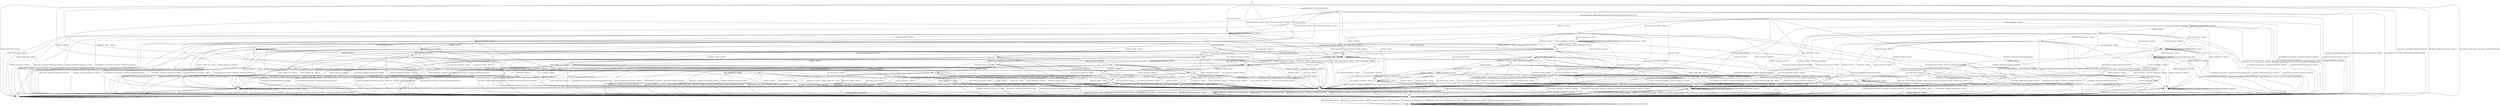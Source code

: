 digraph g {

	s0 [shape="circle" label="s0"];
	s1 [shape="circle" label="s1"];
	s2 [shape="circle" label="s2"];
	s3 [shape="circle" label="s3"];
	s4 [shape="circle" label="s4"];
	s5 [shape="circle" label="s5"];
	s6 [shape="circle" label="s6"];
	s7 [shape="circle" label="s7"];
	s8 [shape="circle" label="s8"];
	s9 [shape="circle" label="s9"];
	s10 [shape="circle" label="s10"];
	s11 [shape="circle" label="s11"];
	s12 [shape="circle" label="s12"];
	s13 [shape="circle" label="s13"];
	s14 [shape="circle" label="s14"];
	s15 [shape="circle" label="s15"];
	s16 [shape="circle" label="s16"];
	s17 [shape="circle" label="s17"];
	s18 [shape="circle" label="s18"];
	s19 [shape="circle" label="s19"];
	s20 [shape="circle" label="s20"];
	s21 [shape="circle" label="s21"];
	s22 [shape="circle" label="s22"];
	s23 [shape="circle" label="s23"];
	s24 [shape="circle" label="s24"];
	s25 [shape="circle" label="s25"];
	s26 [shape="circle" label="s26"];
	s27 [shape="circle" label="s27"];
	s28 [shape="circle" label="s28"];
	s29 [shape="circle" label="s29"];
	s30 [shape="circle" label="s30"];
	s31 [shape="circle" label="s31"];
	s32 [shape="circle" label="s32"];
	s33 [shape="circle" label="s33"];
	s34 [shape="circle" label="s34"];
	s35 [shape="circle" label="s35"];
	s36 [shape="circle" label="s36"];
	s37 [shape="circle" label="s37"];
	s38 [shape="circle" label="s38"];
	s39 [shape="circle" label="s39"];
	s40 [shape="circle" label="s40"];
	s41 [shape="circle" label="s41"];
	s42 [shape="circle" label="s42"];
	s43 [shape="circle" label="s43"];
	s44 [shape="circle" label="s44"];
	s45 [shape="circle" label="s45"];
	s0 -> s2 [label="RSA_CLIENT_HELLO / HELLO_VERIFY_REQUEST"];
	s0 -> s6 [label="RSA_CLIENT_KEY_EXCHANGE / TIMEOUT"];
	s0 -> s11 [label="CHANGE_CIPHER_SPEC / TIMEOUT"];
	s0 -> s8 [label="FINISHED / TIMEOUT"];
	s0 -> s1 [label="APPLICATION / Alert(FATAL,UNEXPECTED_MESSAGE)"];
	s0 -> s13 [label="CERTIFICATE / TIMEOUT"];
	s0 -> s18 [label="EMPTY_CERTIFICATE / TIMEOUT"];
	s0 -> s8 [label="CERTIFICATE_VERIFY / TIMEOUT"];
	s0 -> s1 [label="Alert(WARNING,CLOSE_NOTIFY) / Alert(FATAL,UNEXPECTED_MESSAGE)"];
	s0 -> s1 [label="Alert(FATAL,UNEXPECTED_MESSAGE) / TIMEOUT"];
	s1 -> s3 [label="RSA_CLIENT_HELLO / TIMEOUT"];
	s1 -> s3 [label="RSA_CLIENT_KEY_EXCHANGE / TIMEOUT"];
	s1 -> s3 [label="CHANGE_CIPHER_SPEC / TIMEOUT"];
	s1 -> s3 [label="FINISHED / TIMEOUT"];
	s1 -> s3 [label="APPLICATION / TIMEOUT"];
	s1 -> s3 [label="CERTIFICATE / TIMEOUT"];
	s1 -> s3 [label="EMPTY_CERTIFICATE / TIMEOUT"];
	s1 -> s3 [label="CERTIFICATE_VERIFY / TIMEOUT"];
	s1 -> s3 [label="Alert(WARNING,CLOSE_NOTIFY) / TIMEOUT"];
	s1 -> s3 [label="Alert(FATAL,UNEXPECTED_MESSAGE) / TIMEOUT"];
	s2 -> s4 [label="RSA_CLIENT_HELLO / SERVER_HELLO,CERTIFICATE,CERTIFICATE_REQUEST,SERVER_HELLO_DONE"];
	s2 -> s6 [label="RSA_CLIENT_KEY_EXCHANGE / TIMEOUT"];
	s2 -> s11 [label="CHANGE_CIPHER_SPEC / TIMEOUT"];
	s2 -> s8 [label="FINISHED / TIMEOUT"];
	s2 -> s1 [label="APPLICATION / Alert(FATAL,UNEXPECTED_MESSAGE)"];
	s2 -> s13 [label="CERTIFICATE / TIMEOUT"];
	s2 -> s18 [label="EMPTY_CERTIFICATE / TIMEOUT"];
	s2 -> s8 [label="CERTIFICATE_VERIFY / TIMEOUT"];
	s2 -> s1 [label="Alert(WARNING,CLOSE_NOTIFY) / Alert(FATAL,UNEXPECTED_MESSAGE)"];
	s2 -> s1 [label="Alert(FATAL,UNEXPECTED_MESSAGE) / TIMEOUT"];
	s3 -> s3 [label="RSA_CLIENT_HELLO / SOCKET_CLOSED"];
	s3 -> s3 [label="RSA_CLIENT_KEY_EXCHANGE / SOCKET_CLOSED"];
	s3 -> s3 [label="CHANGE_CIPHER_SPEC / SOCKET_CLOSED"];
	s3 -> s3 [label="FINISHED / SOCKET_CLOSED"];
	s3 -> s3 [label="APPLICATION / SOCKET_CLOSED"];
	s3 -> s3 [label="CERTIFICATE / SOCKET_CLOSED"];
	s3 -> s3 [label="EMPTY_CERTIFICATE / SOCKET_CLOSED"];
	s3 -> s3 [label="CERTIFICATE_VERIFY / SOCKET_CLOSED"];
	s3 -> s3 [label="Alert(WARNING,CLOSE_NOTIFY) / SOCKET_CLOSED"];
	s3 -> s3 [label="Alert(FATAL,UNEXPECTED_MESSAGE) / SOCKET_CLOSED"];
	s4 -> s5 [label="RSA_CLIENT_HELLO / TIMEOUT"];
	s4 -> s14 [label="RSA_CLIENT_KEY_EXCHANGE / TIMEOUT"];
	s4 -> s11 [label="CHANGE_CIPHER_SPEC / TIMEOUT"];
	s4 -> s8 [label="FINISHED / TIMEOUT"];
	s4 -> s1 [label="APPLICATION / Alert(FATAL,UNEXPECTED_MESSAGE)"];
	s4 -> s13 [label="CERTIFICATE / TIMEOUT"];
	s4 -> s9 [label="EMPTY_CERTIFICATE / TIMEOUT"];
	s4 -> s8 [label="CERTIFICATE_VERIFY / TIMEOUT"];
	s4 -> s1 [label="Alert(WARNING,CLOSE_NOTIFY) / Alert(FATAL,UNEXPECTED_MESSAGE)"];
	s4 -> s1 [label="Alert(FATAL,UNEXPECTED_MESSAGE) / TIMEOUT"];
	s5 -> s1 [label="RSA_CLIENT_HELLO / Alert(FATAL,UNEXPECTED_MESSAGE)"];
	s5 -> s1 [label="RSA_CLIENT_KEY_EXCHANGE / Alert(FATAL,UNEXPECTED_MESSAGE)"];
	s5 -> s1 [label="CHANGE_CIPHER_SPEC / Alert(FATAL,UNEXPECTED_MESSAGE)"];
	s5 -> s1 [label="FINISHED / Alert(FATAL,UNEXPECTED_MESSAGE)"];
	s5 -> s1 [label="APPLICATION / Alert(FATAL,UNEXPECTED_MESSAGE)"];
	s5 -> s1 [label="CERTIFICATE / Alert(FATAL,UNEXPECTED_MESSAGE)"];
	s5 -> s1 [label="EMPTY_CERTIFICATE / Alert(FATAL,UNEXPECTED_MESSAGE)"];
	s5 -> s1 [label="CERTIFICATE_VERIFY / Alert(FATAL,UNEXPECTED_MESSAGE)"];
	s5 -> s1 [label="Alert(WARNING,CLOSE_NOTIFY) / Alert(FATAL,UNEXPECTED_MESSAGE)"];
	s5 -> s1 [label="Alert(FATAL,UNEXPECTED_MESSAGE) / Alert(FATAL,UNEXPECTED_MESSAGE)"];
	s6 -> s17 [label="RSA_CLIENT_HELLO / TIMEOUT"];
	s6 -> s8 [label="RSA_CLIENT_KEY_EXCHANGE / TIMEOUT"];
	s6 -> s7 [label="CHANGE_CIPHER_SPEC / TIMEOUT"];
	s6 -> s32 [label="FINISHED / TIMEOUT"];
	s6 -> s1 [label="APPLICATION / Alert(FATAL,UNEXPECTED_MESSAGE)"];
	s6 -> s25 [label="CERTIFICATE / TIMEOUT"];
	s6 -> s25 [label="EMPTY_CERTIFICATE / TIMEOUT"];
	s6 -> s27 [label="CERTIFICATE_VERIFY / TIMEOUT"];
	s6 -> s1 [label="Alert(WARNING,CLOSE_NOTIFY) / Alert(FATAL,UNEXPECTED_MESSAGE)"];
	s6 -> s1 [label="Alert(FATAL,UNEXPECTED_MESSAGE) / TIMEOUT"];
	s7 -> s1 [label="RSA_CLIENT_HELLO / Alert(FATAL,UNEXPECTED_MESSAGE)"];
	s7 -> s1 [label="RSA_CLIENT_KEY_EXCHANGE / Alert(FATAL,UNEXPECTED_MESSAGE)"];
	s7 -> s11 [label="CHANGE_CIPHER_SPEC / TIMEOUT"];
	s7 -> s1 [label="FINISHED / Alert(FATAL,UNEXPECTED_MESSAGE)"];
	s7 -> s7 [label="APPLICATION / TIMEOUT"];
	s7 -> s1 [label="CERTIFICATE / Alert(FATAL,UNEXPECTED_MESSAGE)"];
	s7 -> s1 [label="EMPTY_CERTIFICATE / Alert(FATAL,UNEXPECTED_MESSAGE)"];
	s7 -> s1 [label="CERTIFICATE_VERIFY / Alert(FATAL,UNEXPECTED_MESSAGE)"];
	s7 -> s7 [label="Alert(WARNING,CLOSE_NOTIFY) / TIMEOUT"];
	s7 -> s7 [label="Alert(FATAL,UNEXPECTED_MESSAGE) / TIMEOUT"];
	s8 -> s8 [label="RSA_CLIENT_HELLO / TIMEOUT"];
	s8 -> s8 [label="RSA_CLIENT_KEY_EXCHANGE / TIMEOUT"];
	s8 -> s11 [label="CHANGE_CIPHER_SPEC / TIMEOUT"];
	s8 -> s8 [label="FINISHED / TIMEOUT"];
	s8 -> s1 [label="APPLICATION / Alert(FATAL,UNEXPECTED_MESSAGE)"];
	s8 -> s8 [label="CERTIFICATE / TIMEOUT"];
	s8 -> s8 [label="EMPTY_CERTIFICATE / TIMEOUT"];
	s8 -> s8 [label="CERTIFICATE_VERIFY / TIMEOUT"];
	s8 -> s1 [label="Alert(WARNING,CLOSE_NOTIFY) / Alert(FATAL,UNEXPECTED_MESSAGE)"];
	s8 -> s1 [label="Alert(FATAL,UNEXPECTED_MESSAGE) / TIMEOUT"];
	s9 -> s21 [label="RSA_CLIENT_HELLO / TIMEOUT"];
	s9 -> s9 [label="RSA_CLIENT_KEY_EXCHANGE / TIMEOUT"];
	s9 -> s10 [label="CHANGE_CIPHER_SPEC / TIMEOUT"];
	s9 -> s31 [label="FINISHED / TIMEOUT"];
	s9 -> s1 [label="APPLICATION / Alert(FATAL,UNEXPECTED_MESSAGE)"];
	s9 -> s8 [label="CERTIFICATE / TIMEOUT"];
	s9 -> s8 [label="EMPTY_CERTIFICATE / TIMEOUT"];
	s9 -> s12 [label="CERTIFICATE_VERIFY / TIMEOUT"];
	s9 -> s1 [label="Alert(WARNING,CLOSE_NOTIFY) / Alert(FATAL,UNEXPECTED_MESSAGE)"];
	s9 -> s1 [label="Alert(FATAL,UNEXPECTED_MESSAGE) / TIMEOUT"];
	s10 -> s1 [label="RSA_CLIENT_HELLO / Alert(FATAL,BAD_CERTIFICATE)"];
	s10 -> s1 [label="RSA_CLIENT_KEY_EXCHANGE / Alert(FATAL,BAD_CERTIFICATE)"];
	s10 -> s11 [label="CHANGE_CIPHER_SPEC / TIMEOUT"];
	s10 -> s1 [label="FINISHED / Alert(FATAL,BAD_CERTIFICATE)"];
	s10 -> s10 [label="APPLICATION / TIMEOUT"];
	s10 -> s1 [label="CERTIFICATE / Alert(FATAL,BAD_CERTIFICATE)"];
	s10 -> s1 [label="EMPTY_CERTIFICATE / Alert(FATAL,BAD_CERTIFICATE)"];
	s10 -> s1 [label="CERTIFICATE_VERIFY / Alert(FATAL,BAD_CERTIFICATE)"];
	s10 -> s10 [label="Alert(WARNING,CLOSE_NOTIFY) / TIMEOUT"];
	s10 -> s10 [label="Alert(FATAL,UNEXPECTED_MESSAGE) / TIMEOUT"];
	s11 -> s11 [label="RSA_CLIENT_HELLO / TIMEOUT"];
	s11 -> s11 [label="RSA_CLIENT_KEY_EXCHANGE / TIMEOUT"];
	s11 -> s11 [label="CHANGE_CIPHER_SPEC / TIMEOUT"];
	s11 -> s11 [label="FINISHED / TIMEOUT"];
	s11 -> s11 [label="APPLICATION / TIMEOUT"];
	s11 -> s11 [label="CERTIFICATE / TIMEOUT"];
	s11 -> s11 [label="EMPTY_CERTIFICATE / TIMEOUT"];
	s11 -> s11 [label="CERTIFICATE_VERIFY / TIMEOUT"];
	s11 -> s11 [label="Alert(WARNING,CLOSE_NOTIFY) / TIMEOUT"];
	s11 -> s11 [label="Alert(FATAL,UNEXPECTED_MESSAGE) / TIMEOUT"];
	s12 -> s12 [label="RSA_CLIENT_HELLO / TIMEOUT"];
	s12 -> s12 [label="RSA_CLIENT_KEY_EXCHANGE / TIMEOUT"];
	s12 -> s10 [label="CHANGE_CIPHER_SPEC / TIMEOUT"];
	s12 -> s33 [label="FINISHED / TIMEOUT"];
	s12 -> s1 [label="APPLICATION / Alert(FATAL,UNEXPECTED_MESSAGE)"];
	s12 -> s8 [label="CERTIFICATE / TIMEOUT"];
	s12 -> s8 [label="EMPTY_CERTIFICATE / TIMEOUT"];
	s12 -> s8 [label="CERTIFICATE_VERIFY / TIMEOUT"];
	s12 -> s1 [label="Alert(WARNING,CLOSE_NOTIFY) / Alert(FATAL,UNEXPECTED_MESSAGE)"];
	s12 -> s1 [label="Alert(FATAL,UNEXPECTED_MESSAGE) / TIMEOUT"];
	s13 -> s13 [label="RSA_CLIENT_HELLO / TIMEOUT"];
	s13 -> s8 [label="RSA_CLIENT_KEY_EXCHANGE / TIMEOUT"];
	s13 -> s11 [label="CHANGE_CIPHER_SPEC / TIMEOUT"];
	s13 -> s13 [label="FINISHED / TIMEOUT"];
	s13 -> s1 [label="APPLICATION / Alert(FATAL,UNEXPECTED_MESSAGE)"];
	s13 -> s8 [label="CERTIFICATE / TIMEOUT"];
	s13 -> s8 [label="EMPTY_CERTIFICATE / TIMEOUT"];
	s13 -> s18 [label="CERTIFICATE_VERIFY / TIMEOUT"];
	s13 -> s1 [label="Alert(WARNING,CLOSE_NOTIFY) / Alert(FATAL,UNEXPECTED_MESSAGE)"];
	s13 -> s1 [label="Alert(FATAL,UNEXPECTED_MESSAGE) / TIMEOUT"];
	s14 -> s17 [label="RSA_CLIENT_HELLO / TIMEOUT"];
	s14 -> s8 [label="RSA_CLIENT_KEY_EXCHANGE / TIMEOUT"];
	s14 -> s22 [label="CHANGE_CIPHER_SPEC / TIMEOUT"];
	s14 -> s32 [label="FINISHED / TIMEOUT"];
	s14 -> s1 [label="APPLICATION / Alert(FATAL,UNEXPECTED_MESSAGE)"];
	s14 -> s25 [label="CERTIFICATE / TIMEOUT"];
	s14 -> s25 [label="EMPTY_CERTIFICATE / TIMEOUT"];
	s14 -> s15 [label="CERTIFICATE_VERIFY / TIMEOUT"];
	s14 -> s1 [label="Alert(WARNING,CLOSE_NOTIFY) / Alert(FATAL,UNEXPECTED_MESSAGE)"];
	s14 -> s1 [label="Alert(FATAL,UNEXPECTED_MESSAGE) / TIMEOUT"];
	s15 -> s15 [label="RSA_CLIENT_HELLO / TIMEOUT"];
	s15 -> s8 [label="RSA_CLIENT_KEY_EXCHANGE / TIMEOUT"];
	s15 -> s16 [label="CHANGE_CIPHER_SPEC / TIMEOUT"];
	s15 -> s34 [label="FINISHED / TIMEOUT"];
	s15 -> s1 [label="APPLICATION / Alert(FATAL,UNEXPECTED_MESSAGE)"];
	s15 -> s20 [label="CERTIFICATE / TIMEOUT"];
	s15 -> s20 [label="EMPTY_CERTIFICATE / TIMEOUT"];
	s15 -> s8 [label="CERTIFICATE_VERIFY / TIMEOUT"];
	s15 -> s1 [label="Alert(WARNING,CLOSE_NOTIFY) / Alert(FATAL,UNEXPECTED_MESSAGE)"];
	s15 -> s1 [label="Alert(FATAL,UNEXPECTED_MESSAGE) / TIMEOUT"];
	s16 -> s1 [label="RSA_CLIENT_HELLO / Alert(FATAL,INTERNAL_ERROR)"];
	s16 -> s1 [label="RSA_CLIENT_KEY_EXCHANGE / Alert(FATAL,INTERNAL_ERROR)"];
	s16 -> s11 [label="CHANGE_CIPHER_SPEC / TIMEOUT"];
	s16 -> s1 [label="FINISHED / Alert(FATAL,INTERNAL_ERROR)"];
	s16 -> s16 [label="APPLICATION / TIMEOUT"];
	s16 -> s1 [label="CERTIFICATE / Alert(FATAL,INTERNAL_ERROR)"];
	s16 -> s1 [label="EMPTY_CERTIFICATE / Alert(FATAL,INTERNAL_ERROR)"];
	s16 -> s1 [label="CERTIFICATE_VERIFY / Alert(FATAL,INTERNAL_ERROR)"];
	s16 -> s16 [label="Alert(WARNING,CLOSE_NOTIFY) / TIMEOUT"];
	s16 -> s16 [label="Alert(FATAL,UNEXPECTED_MESSAGE) / TIMEOUT"];
	s17 -> s8 [label="RSA_CLIENT_HELLO / TIMEOUT"];
	s17 -> s8 [label="RSA_CLIENT_KEY_EXCHANGE / TIMEOUT"];
	s17 -> s7 [label="CHANGE_CIPHER_SPEC / TIMEOUT"];
	s17 -> s17 [label="FINISHED / TIMEOUT"];
	s17 -> s1 [label="APPLICATION / Alert(FATAL,UNEXPECTED_MESSAGE)"];
	s17 -> s24 [label="CERTIFICATE / TIMEOUT"];
	s17 -> s24 [label="EMPTY_CERTIFICATE / TIMEOUT"];
	s17 -> s23 [label="CERTIFICATE_VERIFY / TIMEOUT"];
	s17 -> s1 [label="Alert(WARNING,CLOSE_NOTIFY) / Alert(FATAL,UNEXPECTED_MESSAGE)"];
	s17 -> s1 [label="Alert(FATAL,UNEXPECTED_MESSAGE) / TIMEOUT"];
	s18 -> s19 [label="RSA_CLIENT_HELLO / TIMEOUT"];
	s18 -> s25 [label="RSA_CLIENT_KEY_EXCHANGE / TIMEOUT"];
	s18 -> s7 [label="CHANGE_CIPHER_SPEC / TIMEOUT"];
	s18 -> s29 [label="FINISHED / TIMEOUT"];
	s18 -> s1 [label="APPLICATION / Alert(FATAL,UNEXPECTED_MESSAGE)"];
	s18 -> s8 [label="CERTIFICATE / TIMEOUT"];
	s18 -> s8 [label="EMPTY_CERTIFICATE / TIMEOUT"];
	s18 -> s18 [label="CERTIFICATE_VERIFY / TIMEOUT"];
	s18 -> s1 [label="Alert(WARNING,CLOSE_NOTIFY) / Alert(FATAL,UNEXPECTED_MESSAGE)"];
	s18 -> s1 [label="Alert(FATAL,UNEXPECTED_MESSAGE) / TIMEOUT"];
	s19 -> s8 [label="RSA_CLIENT_HELLO / TIMEOUT"];
	s19 -> s24 [label="RSA_CLIENT_KEY_EXCHANGE / TIMEOUT"];
	s19 -> s7 [label="CHANGE_CIPHER_SPEC / TIMEOUT"];
	s19 -> s26 [label="FINISHED / TIMEOUT"];
	s19 -> s1 [label="APPLICATION / Alert(FATAL,UNEXPECTED_MESSAGE)"];
	s19 -> s8 [label="CERTIFICATE / TIMEOUT"];
	s19 -> s8 [label="EMPTY_CERTIFICATE / TIMEOUT"];
	s19 -> s19 [label="CERTIFICATE_VERIFY / TIMEOUT"];
	s19 -> s1 [label="Alert(WARNING,CLOSE_NOTIFY) / Alert(FATAL,UNEXPECTED_MESSAGE)"];
	s19 -> s1 [label="Alert(FATAL,UNEXPECTED_MESSAGE) / TIMEOUT"];
	s20 -> s39 [label="RSA_CLIENT_HELLO / TIMEOUT"];
	s20 -> s8 [label="RSA_CLIENT_KEY_EXCHANGE / TIMEOUT"];
	s20 -> s16 [label="CHANGE_CIPHER_SPEC / TIMEOUT"];
	s20 -> s35 [label="FINISHED / TIMEOUT"];
	s20 -> s1 [label="APPLICATION / Alert(FATAL,UNEXPECTED_MESSAGE)"];
	s20 -> s8 [label="CERTIFICATE / TIMEOUT"];
	s20 -> s8 [label="EMPTY_CERTIFICATE / TIMEOUT"];
	s20 -> s8 [label="CERTIFICATE_VERIFY / TIMEOUT"];
	s20 -> s1 [label="Alert(WARNING,CLOSE_NOTIFY) / Alert(FATAL,UNEXPECTED_MESSAGE)"];
	s20 -> s1 [label="Alert(FATAL,UNEXPECTED_MESSAGE) / TIMEOUT"];
	s21 -> s8 [label="RSA_CLIENT_HELLO / TIMEOUT"];
	s21 -> s21 [label="RSA_CLIENT_KEY_EXCHANGE / TIMEOUT"];
	s21 -> s10 [label="CHANGE_CIPHER_SPEC / TIMEOUT"];
	s21 -> s21 [label="FINISHED / TIMEOUT"];
	s21 -> s1 [label="APPLICATION / Alert(FATAL,UNEXPECTED_MESSAGE)"];
	s21 -> s8 [label="CERTIFICATE / TIMEOUT"];
	s21 -> s8 [label="EMPTY_CERTIFICATE / TIMEOUT"];
	s21 -> s12 [label="CERTIFICATE_VERIFY / TIMEOUT"];
	s21 -> s1 [label="Alert(WARNING,CLOSE_NOTIFY) / Alert(FATAL,UNEXPECTED_MESSAGE)"];
	s21 -> s1 [label="Alert(FATAL,UNEXPECTED_MESSAGE) / TIMEOUT"];
	s22 -> s17 [label="RSA_CLIENT_HELLO / TIMEOUT"];
	s22 -> s8 [label="RSA_CLIENT_KEY_EXCHANGE / TIMEOUT"];
	s22 -> s11 [label="CHANGE_CIPHER_SPEC / TIMEOUT"];
	s22 -> s1 [label="FINISHED / Alert(FATAL,INTERNAL_ERROR)"];
	s22 -> s22 [label="APPLICATION / TIMEOUT"];
	s22 -> s25 [label="CERTIFICATE / TIMEOUT"];
	s22 -> s25 [label="EMPTY_CERTIFICATE / TIMEOUT"];
	s22 -> s27 [label="CERTIFICATE_VERIFY / TIMEOUT"];
	s22 -> s22 [label="Alert(WARNING,CLOSE_NOTIFY) / TIMEOUT"];
	s22 -> s22 [label="Alert(FATAL,UNEXPECTED_MESSAGE) / TIMEOUT"];
	s23 -> s8 [label="RSA_CLIENT_HELLO / TIMEOUT"];
	s23 -> s8 [label="RSA_CLIENT_KEY_EXCHANGE / TIMEOUT"];
	s23 -> s7 [label="CHANGE_CIPHER_SPEC / TIMEOUT"];
	s23 -> s38 [label="FINISHED / TIMEOUT"];
	s23 -> s1 [label="APPLICATION / Alert(FATAL,UNEXPECTED_MESSAGE)"];
	s23 -> s30 [label="CERTIFICATE / TIMEOUT"];
	s23 -> s30 [label="EMPTY_CERTIFICATE / TIMEOUT"];
	s23 -> s8 [label="CERTIFICATE_VERIFY / TIMEOUT"];
	s23 -> s1 [label="Alert(WARNING,CLOSE_NOTIFY) / Alert(FATAL,UNEXPECTED_MESSAGE)"];
	s23 -> s1 [label="Alert(FATAL,UNEXPECTED_MESSAGE) / TIMEOUT"];
	s24 -> s8 [label="RSA_CLIENT_HELLO / TIMEOUT"];
	s24 -> s8 [label="RSA_CLIENT_KEY_EXCHANGE / TIMEOUT"];
	s24 -> s7 [label="CHANGE_CIPHER_SPEC / TIMEOUT"];
	s24 -> s24 [label="FINISHED / TIMEOUT"];
	s24 -> s1 [label="APPLICATION / Alert(FATAL,UNEXPECTED_MESSAGE)"];
	s24 -> s8 [label="CERTIFICATE / TIMEOUT"];
	s24 -> s8 [label="EMPTY_CERTIFICATE / TIMEOUT"];
	s24 -> s30 [label="CERTIFICATE_VERIFY / TIMEOUT"];
	s24 -> s1 [label="Alert(WARNING,CLOSE_NOTIFY) / Alert(FATAL,UNEXPECTED_MESSAGE)"];
	s24 -> s1 [label="Alert(FATAL,UNEXPECTED_MESSAGE) / TIMEOUT"];
	s25 -> s24 [label="RSA_CLIENT_HELLO / TIMEOUT"];
	s25 -> s8 [label="RSA_CLIENT_KEY_EXCHANGE / TIMEOUT"];
	s25 -> s7 [label="CHANGE_CIPHER_SPEC / TIMEOUT"];
	s25 -> s43 [label="FINISHED / TIMEOUT"];
	s25 -> s1 [label="APPLICATION / Alert(FATAL,UNEXPECTED_MESSAGE)"];
	s25 -> s8 [label="CERTIFICATE / TIMEOUT"];
	s25 -> s8 [label="EMPTY_CERTIFICATE / TIMEOUT"];
	s25 -> s28 [label="CERTIFICATE_VERIFY / TIMEOUT"];
	s25 -> s1 [label="Alert(WARNING,CLOSE_NOTIFY) / Alert(FATAL,UNEXPECTED_MESSAGE)"];
	s25 -> s1 [label="Alert(FATAL,UNEXPECTED_MESSAGE) / TIMEOUT"];
	s26 -> s8 [label="RSA_CLIENT_HELLO / TIMEOUT"];
	s26 -> s24 [label="RSA_CLIENT_KEY_EXCHANGE / TIMEOUT"];
	s26 -> s7 [label="CHANGE_CIPHER_SPEC / TIMEOUT"];
	s26 -> s8 [label="FINISHED / TIMEOUT"];
	s26 -> s1 [label="APPLICATION / Alert(FATAL,UNEXPECTED_MESSAGE)"];
	s26 -> s8 [label="CERTIFICATE / TIMEOUT"];
	s26 -> s8 [label="EMPTY_CERTIFICATE / TIMEOUT"];
	s26 -> s42 [label="CERTIFICATE_VERIFY / TIMEOUT"];
	s26 -> s1 [label="Alert(WARNING,CLOSE_NOTIFY) / Alert(FATAL,UNEXPECTED_MESSAGE)"];
	s26 -> s1 [label="Alert(FATAL,UNEXPECTED_MESSAGE) / TIMEOUT"];
	s27 -> s23 [label="RSA_CLIENT_HELLO / TIMEOUT"];
	s27 -> s8 [label="RSA_CLIENT_KEY_EXCHANGE / TIMEOUT"];
	s27 -> s7 [label="CHANGE_CIPHER_SPEC / TIMEOUT"];
	s27 -> s36 [label="FINISHED / TIMEOUT"];
	s27 -> s1 [label="APPLICATION / Alert(FATAL,UNEXPECTED_MESSAGE)"];
	s27 -> s28 [label="CERTIFICATE / TIMEOUT"];
	s27 -> s28 [label="EMPTY_CERTIFICATE / TIMEOUT"];
	s27 -> s8 [label="CERTIFICATE_VERIFY / TIMEOUT"];
	s27 -> s1 [label="Alert(WARNING,CLOSE_NOTIFY) / Alert(FATAL,UNEXPECTED_MESSAGE)"];
	s27 -> s1 [label="Alert(FATAL,UNEXPECTED_MESSAGE) / TIMEOUT"];
	s28 -> s30 [label="RSA_CLIENT_HELLO / TIMEOUT"];
	s28 -> s8 [label="RSA_CLIENT_KEY_EXCHANGE / TIMEOUT"];
	s28 -> s7 [label="CHANGE_CIPHER_SPEC / TIMEOUT"];
	s28 -> s44 [label="FINISHED / TIMEOUT"];
	s28 -> s1 [label="APPLICATION / Alert(FATAL,UNEXPECTED_MESSAGE)"];
	s28 -> s8 [label="CERTIFICATE / TIMEOUT"];
	s28 -> s8 [label="EMPTY_CERTIFICATE / TIMEOUT"];
	s28 -> s8 [label="CERTIFICATE_VERIFY / TIMEOUT"];
	s28 -> s1 [label="Alert(WARNING,CLOSE_NOTIFY) / Alert(FATAL,UNEXPECTED_MESSAGE)"];
	s28 -> s1 [label="Alert(FATAL,UNEXPECTED_MESSAGE) / TIMEOUT"];
	s29 -> s26 [label="RSA_CLIENT_HELLO / TIMEOUT"];
	s29 -> s43 [label="RSA_CLIENT_KEY_EXCHANGE / TIMEOUT"];
	s29 -> s7 [label="CHANGE_CIPHER_SPEC / TIMEOUT"];
	s29 -> s8 [label="FINISHED / TIMEOUT"];
	s29 -> s1 [label="APPLICATION / Alert(FATAL,UNEXPECTED_MESSAGE)"];
	s29 -> s8 [label="CERTIFICATE / TIMEOUT"];
	s29 -> s8 [label="EMPTY_CERTIFICATE / TIMEOUT"];
	s29 -> s29 [label="CERTIFICATE_VERIFY / TIMEOUT"];
	s29 -> s1 [label="Alert(WARNING,CLOSE_NOTIFY) / Alert(FATAL,UNEXPECTED_MESSAGE)"];
	s29 -> s1 [label="Alert(FATAL,UNEXPECTED_MESSAGE) / TIMEOUT"];
	s30 -> s8 [label="RSA_CLIENT_HELLO / TIMEOUT"];
	s30 -> s8 [label="RSA_CLIENT_KEY_EXCHANGE / TIMEOUT"];
	s30 -> s7 [label="CHANGE_CIPHER_SPEC / TIMEOUT"];
	s30 -> s45 [label="FINISHED / TIMEOUT"];
	s30 -> s1 [label="APPLICATION / Alert(FATAL,UNEXPECTED_MESSAGE)"];
	s30 -> s8 [label="CERTIFICATE / TIMEOUT"];
	s30 -> s8 [label="EMPTY_CERTIFICATE / TIMEOUT"];
	s30 -> s8 [label="CERTIFICATE_VERIFY / TIMEOUT"];
	s30 -> s1 [label="Alert(WARNING,CLOSE_NOTIFY) / Alert(FATAL,UNEXPECTED_MESSAGE)"];
	s30 -> s1 [label="Alert(FATAL,UNEXPECTED_MESSAGE) / TIMEOUT"];
	s31 -> s21 [label="RSA_CLIENT_HELLO / TIMEOUT"];
	s31 -> s40 [label="RSA_CLIENT_KEY_EXCHANGE / TIMEOUT"];
	s31 -> s10 [label="CHANGE_CIPHER_SPEC / TIMEOUT"];
	s31 -> s8 [label="FINISHED / TIMEOUT"];
	s31 -> s1 [label="APPLICATION / Alert(FATAL,UNEXPECTED_MESSAGE)"];
	s31 -> s8 [label="CERTIFICATE / TIMEOUT"];
	s31 -> s8 [label="EMPTY_CERTIFICATE / TIMEOUT"];
	s31 -> s33 [label="CERTIFICATE_VERIFY / TIMEOUT"];
	s31 -> s1 [label="Alert(WARNING,CLOSE_NOTIFY) / Alert(FATAL,UNEXPECTED_MESSAGE)"];
	s31 -> s1 [label="Alert(FATAL,UNEXPECTED_MESSAGE) / TIMEOUT"];
	s32 -> s17 [label="RSA_CLIENT_HELLO / TIMEOUT"];
	s32 -> s8 [label="RSA_CLIENT_KEY_EXCHANGE / TIMEOUT"];
	s32 -> s7 [label="CHANGE_CIPHER_SPEC / TIMEOUT"];
	s32 -> s8 [label="FINISHED / TIMEOUT"];
	s32 -> s1 [label="APPLICATION / Alert(FATAL,UNEXPECTED_MESSAGE)"];
	s32 -> s43 [label="CERTIFICATE / TIMEOUT"];
	s32 -> s43 [label="EMPTY_CERTIFICATE / TIMEOUT"];
	s32 -> s36 [label="CERTIFICATE_VERIFY / TIMEOUT"];
	s32 -> s1 [label="Alert(WARNING,CLOSE_NOTIFY) / Alert(FATAL,UNEXPECTED_MESSAGE)"];
	s32 -> s1 [label="Alert(FATAL,UNEXPECTED_MESSAGE) / TIMEOUT"];
	s33 -> s37 [label="RSA_CLIENT_HELLO / TIMEOUT"];
	s33 -> s41 [label="RSA_CLIENT_KEY_EXCHANGE / TIMEOUT"];
	s33 -> s10 [label="CHANGE_CIPHER_SPEC / TIMEOUT"];
	s33 -> s8 [label="FINISHED / TIMEOUT"];
	s33 -> s1 [label="APPLICATION / Alert(FATAL,UNEXPECTED_MESSAGE)"];
	s33 -> s8 [label="CERTIFICATE / TIMEOUT"];
	s33 -> s8 [label="EMPTY_CERTIFICATE / TIMEOUT"];
	s33 -> s8 [label="CERTIFICATE_VERIFY / TIMEOUT"];
	s33 -> s1 [label="Alert(WARNING,CLOSE_NOTIFY) / Alert(FATAL,UNEXPECTED_MESSAGE)"];
	s33 -> s1 [label="Alert(FATAL,UNEXPECTED_MESSAGE) / TIMEOUT"];
	s34 -> s34 [label="RSA_CLIENT_HELLO / TIMEOUT"];
	s34 -> s8 [label="RSA_CLIENT_KEY_EXCHANGE / TIMEOUT"];
	s34 -> s16 [label="CHANGE_CIPHER_SPEC / TIMEOUT"];
	s34 -> s8 [label="FINISHED / TIMEOUT"];
	s34 -> s1 [label="APPLICATION / Alert(FATAL,UNEXPECTED_MESSAGE)"];
	s34 -> s35 [label="CERTIFICATE / TIMEOUT"];
	s34 -> s35 [label="EMPTY_CERTIFICATE / TIMEOUT"];
	s34 -> s8 [label="CERTIFICATE_VERIFY / TIMEOUT"];
	s34 -> s1 [label="Alert(WARNING,CLOSE_NOTIFY) / Alert(FATAL,UNEXPECTED_MESSAGE)"];
	s34 -> s1 [label="Alert(FATAL,UNEXPECTED_MESSAGE) / TIMEOUT"];
	s35 -> s35 [label="RSA_CLIENT_HELLO / TIMEOUT"];
	s35 -> s8 [label="RSA_CLIENT_KEY_EXCHANGE / TIMEOUT"];
	s35 -> s16 [label="CHANGE_CIPHER_SPEC / TIMEOUT"];
	s35 -> s8 [label="FINISHED / TIMEOUT"];
	s35 -> s1 [label="APPLICATION / Alert(FATAL,UNEXPECTED_MESSAGE)"];
	s35 -> s8 [label="CERTIFICATE / TIMEOUT"];
	s35 -> s8 [label="EMPTY_CERTIFICATE / TIMEOUT"];
	s35 -> s8 [label="CERTIFICATE_VERIFY / TIMEOUT"];
	s35 -> s1 [label="Alert(WARNING,CLOSE_NOTIFY) / Alert(FATAL,UNEXPECTED_MESSAGE)"];
	s35 -> s1 [label="Alert(FATAL,UNEXPECTED_MESSAGE) / TIMEOUT"];
	s36 -> s38 [label="RSA_CLIENT_HELLO / TIMEOUT"];
	s36 -> s8 [label="RSA_CLIENT_KEY_EXCHANGE / TIMEOUT"];
	s36 -> s7 [label="CHANGE_CIPHER_SPEC / TIMEOUT"];
	s36 -> s8 [label="FINISHED / TIMEOUT"];
	s36 -> s1 [label="APPLICATION / Alert(FATAL,UNEXPECTED_MESSAGE)"];
	s36 -> s44 [label="CERTIFICATE / TIMEOUT"];
	s36 -> s44 [label="EMPTY_CERTIFICATE / TIMEOUT"];
	s36 -> s8 [label="CERTIFICATE_VERIFY / TIMEOUT"];
	s36 -> s1 [label="Alert(WARNING,CLOSE_NOTIFY) / Alert(FATAL,UNEXPECTED_MESSAGE)"];
	s36 -> s1 [label="Alert(FATAL,UNEXPECTED_MESSAGE) / TIMEOUT"];
	s37 -> s8 [label="RSA_CLIENT_HELLO / TIMEOUT"];
	s37 -> s37 [label="RSA_CLIENT_KEY_EXCHANGE / TIMEOUT"];
	s37 -> s10 [label="CHANGE_CIPHER_SPEC / TIMEOUT"];
	s37 -> s8 [label="FINISHED / TIMEOUT"];
	s37 -> s1 [label="APPLICATION / Alert(FATAL,UNEXPECTED_MESSAGE)"];
	s37 -> s8 [label="CERTIFICATE / TIMEOUT"];
	s37 -> s8 [label="EMPTY_CERTIFICATE / TIMEOUT"];
	s37 -> s8 [label="CERTIFICATE_VERIFY / TIMEOUT"];
	s37 -> s1 [label="Alert(WARNING,CLOSE_NOTIFY) / Alert(FATAL,UNEXPECTED_MESSAGE)"];
	s37 -> s1 [label="Alert(FATAL,UNEXPECTED_MESSAGE) / TIMEOUT"];
	s38 -> s8 [label="RSA_CLIENT_HELLO / TIMEOUT"];
	s38 -> s8 [label="RSA_CLIENT_KEY_EXCHANGE / TIMEOUT"];
	s38 -> s7 [label="CHANGE_CIPHER_SPEC / TIMEOUT"];
	s38 -> s8 [label="FINISHED / TIMEOUT"];
	s38 -> s1 [label="APPLICATION / Alert(FATAL,UNEXPECTED_MESSAGE)"];
	s38 -> s45 [label="CERTIFICATE / TIMEOUT"];
	s38 -> s45 [label="EMPTY_CERTIFICATE / TIMEOUT"];
	s38 -> s8 [label="CERTIFICATE_VERIFY / TIMEOUT"];
	s38 -> s1 [label="Alert(WARNING,CLOSE_NOTIFY) / Alert(FATAL,UNEXPECTED_MESSAGE)"];
	s38 -> s1 [label="Alert(FATAL,UNEXPECTED_MESSAGE) / TIMEOUT"];
	s39 -> s8 [label="RSA_CLIENT_HELLO / TIMEOUT"];
	s39 -> s8 [label="RSA_CLIENT_KEY_EXCHANGE / TIMEOUT"];
	s39 -> s16 [label="CHANGE_CIPHER_SPEC / TIMEOUT"];
	s39 -> s35 [label="FINISHED / TIMEOUT"];
	s39 -> s1 [label="APPLICATION / Alert(FATAL,UNEXPECTED_MESSAGE)"];
	s39 -> s8 [label="CERTIFICATE / TIMEOUT"];
	s39 -> s8 [label="EMPTY_CERTIFICATE / TIMEOUT"];
	s39 -> s8 [label="CERTIFICATE_VERIFY / TIMEOUT"];
	s39 -> s1 [label="Alert(WARNING,CLOSE_NOTIFY) / Alert(FATAL,UNEXPECTED_MESSAGE)"];
	s39 -> s1 [label="Alert(FATAL,UNEXPECTED_MESSAGE) / TIMEOUT"];
	s40 -> s21 [label="RSA_CLIENT_HELLO / TIMEOUT"];
	s40 -> s8 [label="RSA_CLIENT_KEY_EXCHANGE / TIMEOUT"];
	s40 -> s10 [label="CHANGE_CIPHER_SPEC / TIMEOUT"];
	s40 -> s8 [label="FINISHED / TIMEOUT"];
	s40 -> s1 [label="APPLICATION / Alert(FATAL,UNEXPECTED_MESSAGE)"];
	s40 -> s8 [label="CERTIFICATE / TIMEOUT"];
	s40 -> s8 [label="EMPTY_CERTIFICATE / TIMEOUT"];
	s40 -> s41 [label="CERTIFICATE_VERIFY / TIMEOUT"];
	s40 -> s1 [label="Alert(WARNING,CLOSE_NOTIFY) / Alert(FATAL,UNEXPECTED_MESSAGE)"];
	s40 -> s1 [label="Alert(FATAL,UNEXPECTED_MESSAGE) / TIMEOUT"];
	s41 -> s37 [label="RSA_CLIENT_HELLO / TIMEOUT"];
	s41 -> s8 [label="RSA_CLIENT_KEY_EXCHANGE / TIMEOUT"];
	s41 -> s10 [label="CHANGE_CIPHER_SPEC / TIMEOUT"];
	s41 -> s8 [label="FINISHED / TIMEOUT"];
	s41 -> s1 [label="APPLICATION / Alert(FATAL,UNEXPECTED_MESSAGE)"];
	s41 -> s8 [label="CERTIFICATE / TIMEOUT"];
	s41 -> s8 [label="EMPTY_CERTIFICATE / TIMEOUT"];
	s41 -> s8 [label="CERTIFICATE_VERIFY / TIMEOUT"];
	s41 -> s1 [label="Alert(WARNING,CLOSE_NOTIFY) / Alert(FATAL,UNEXPECTED_MESSAGE)"];
	s41 -> s1 [label="Alert(FATAL,UNEXPECTED_MESSAGE) / TIMEOUT"];
	s42 -> s8 [label="RSA_CLIENT_HELLO / TIMEOUT"];
	s42 -> s45 [label="RSA_CLIENT_KEY_EXCHANGE / TIMEOUT"];
	s42 -> s7 [label="CHANGE_CIPHER_SPEC / TIMEOUT"];
	s42 -> s8 [label="FINISHED / TIMEOUT"];
	s42 -> s1 [label="APPLICATION / Alert(FATAL,UNEXPECTED_MESSAGE)"];
	s42 -> s8 [label="CERTIFICATE / TIMEOUT"];
	s42 -> s8 [label="EMPTY_CERTIFICATE / TIMEOUT"];
	s42 -> s8 [label="CERTIFICATE_VERIFY / TIMEOUT"];
	s42 -> s1 [label="Alert(WARNING,CLOSE_NOTIFY) / Alert(FATAL,UNEXPECTED_MESSAGE)"];
	s42 -> s1 [label="Alert(FATAL,UNEXPECTED_MESSAGE) / TIMEOUT"];
	s43 -> s24 [label="RSA_CLIENT_HELLO / TIMEOUT"];
	s43 -> s8 [label="RSA_CLIENT_KEY_EXCHANGE / TIMEOUT"];
	s43 -> s7 [label="CHANGE_CIPHER_SPEC / TIMEOUT"];
	s43 -> s8 [label="FINISHED / TIMEOUT"];
	s43 -> s1 [label="APPLICATION / Alert(FATAL,UNEXPECTED_MESSAGE)"];
	s43 -> s8 [label="CERTIFICATE / TIMEOUT"];
	s43 -> s8 [label="EMPTY_CERTIFICATE / TIMEOUT"];
	s43 -> s44 [label="CERTIFICATE_VERIFY / TIMEOUT"];
	s43 -> s1 [label="Alert(WARNING,CLOSE_NOTIFY) / Alert(FATAL,UNEXPECTED_MESSAGE)"];
	s43 -> s1 [label="Alert(FATAL,UNEXPECTED_MESSAGE) / TIMEOUT"];
	s44 -> s45 [label="RSA_CLIENT_HELLO / TIMEOUT"];
	s44 -> s8 [label="RSA_CLIENT_KEY_EXCHANGE / TIMEOUT"];
	s44 -> s7 [label="CHANGE_CIPHER_SPEC / TIMEOUT"];
	s44 -> s8 [label="FINISHED / TIMEOUT"];
	s44 -> s1 [label="APPLICATION / Alert(FATAL,UNEXPECTED_MESSAGE)"];
	s44 -> s8 [label="CERTIFICATE / TIMEOUT"];
	s44 -> s8 [label="EMPTY_CERTIFICATE / TIMEOUT"];
	s44 -> s8 [label="CERTIFICATE_VERIFY / TIMEOUT"];
	s44 -> s1 [label="Alert(WARNING,CLOSE_NOTIFY) / Alert(FATAL,UNEXPECTED_MESSAGE)"];
	s44 -> s1 [label="Alert(FATAL,UNEXPECTED_MESSAGE) / TIMEOUT"];
	s45 -> s8 [label="RSA_CLIENT_HELLO / TIMEOUT"];
	s45 -> s8 [label="RSA_CLIENT_KEY_EXCHANGE / TIMEOUT"];
	s45 -> s7 [label="CHANGE_CIPHER_SPEC / TIMEOUT"];
	s45 -> s8 [label="FINISHED / TIMEOUT"];
	s45 -> s1 [label="APPLICATION / Alert(FATAL,UNEXPECTED_MESSAGE)"];
	s45 -> s8 [label="CERTIFICATE / TIMEOUT"];
	s45 -> s8 [label="EMPTY_CERTIFICATE / TIMEOUT"];
	s45 -> s8 [label="CERTIFICATE_VERIFY / TIMEOUT"];
	s45 -> s1 [label="Alert(WARNING,CLOSE_NOTIFY) / Alert(FATAL,UNEXPECTED_MESSAGE)"];
	s45 -> s1 [label="Alert(FATAL,UNEXPECTED_MESSAGE) / TIMEOUT"];

__start0 [label="" shape="none" width="0" height="0"];
__start0 -> s0;

}
